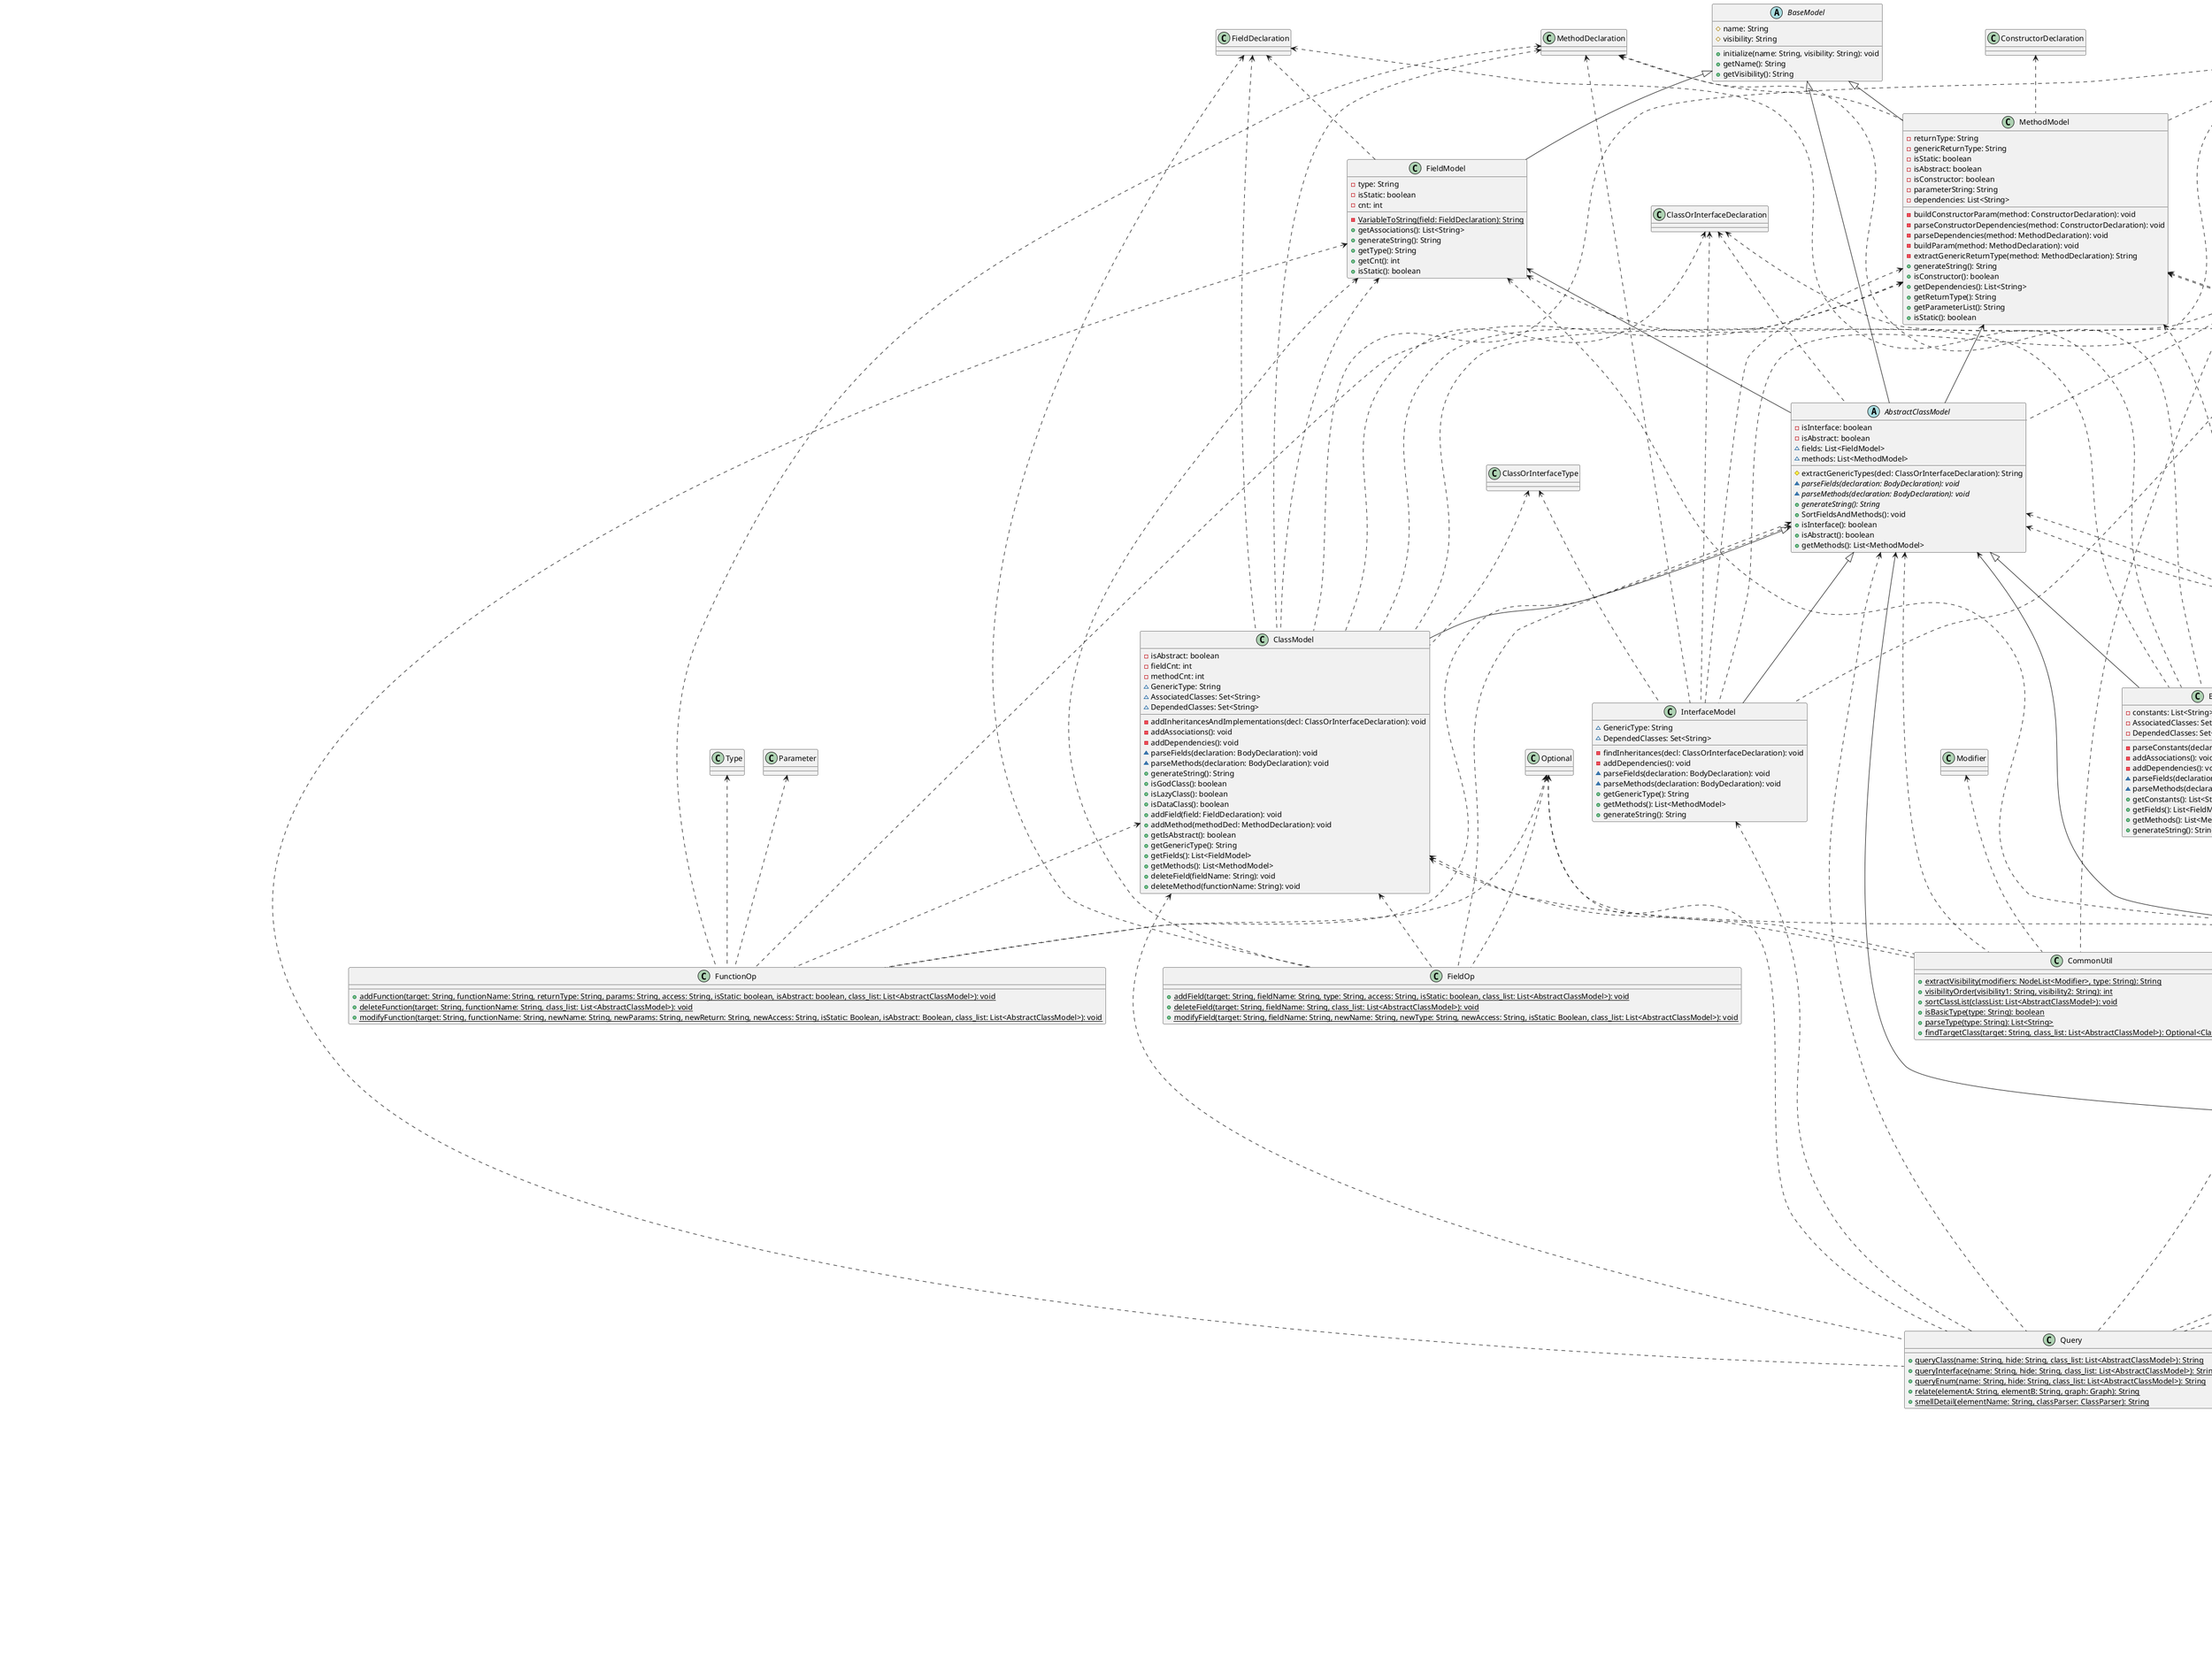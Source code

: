 E:\.jdks\corretto-17.0\bin\java.exe "-javaagent:E:\IntelliJ IDEA Community Edition 2024.3.3\lib\idea_rt.jar=54446" -Dfile.encoding=UTF-8 -classpath "D:\桌面\软件系统设计\lab\software_group_31\target\classes;C:\Users\hongbo Pang\.m2\repository\com\github\javaparser\javaparser-core\3.25.8\javaparser-core-3.25.8.jar;C:\Users\hongbo Pang\.m2\repository\com\github\javaparser\javaparser-symbol-solver-core\3.25.8\javaparser-symbol-solver-core-3.25.8.jar;C:\Users\hongbo Pang\.m2\repository\org\javassist\javassist\3.30.2-GA\javassist-3.30.2-GA.jar;C:\Users\hongbo Pang\.m2\repository\com\google\guava\guava\33.0.0-jre\guava-33.0.0-jre.jar;C:\Users\hongbo Pang\.m2\repository\com\google\guava\failureaccess\1.0.2\failureaccess-1.0.2.jar;C:\Users\hongbo Pang\.m2\repository\com\google\guava\listenablefuture\9999.0-empty-to-avoid-conflict-with-guava\listenablefuture-9999.0-empty-to-avoid-conflict-with-guava.jar;C:\Users\hongbo Pang\.m2\repository\com\google\code\findbugs\jsr305\3.0.2\jsr305-3.0.2.jar;C:\Users\hongbo Pang\.m2\repository\org\checkerframework\checker-qual\3.41.0\checker-qual-3.41.0.jar;C:\Users\hongbo Pang\.m2\repository\com\google\errorprone\error_prone_annotations\2.23.0\error_prone_annotations-2.23.0.jar;C:\Users\hongbo Pang\.m2\repository\com\google\j2objc\j2objc-annotations\2.8\j2objc-annotations-2.8.jar" Main
@startuml
class ClassOp {
    + {static} addClass(name: String, isAbstract: boolean, class_list: List<AbstractClassModel>): void
    + {static} addInterface(name: String, class_list: List<AbstractClassModel>): void
    + {static} addEnum(name: String, ValueList: String, class_list: List<AbstractClassModel>): void
    + {static} deleteClassInterfaceEnum(name: String, class_list: List<AbstractClassModel>, graph: Graph): void
    + {static} deleteInterface(name: String, class_list: List<AbstractClassModel>, graph: Graph): void
    + {static} deleteEnum(name: String, class_list: List<AbstractClassModel>, graph: Graph): void
}
class CommandLineTool {
    - diagram: ClassDiagram
    - getArg(parts: String[], key: String): String
    - getArg(parts: String[], key: String, skip: int): String
    - getOptionalArg(parts: String[], key: String, defaultValue: String): String
    + execute(command: String): String
}
class FieldOp {
    + {static} addField(target: String, fieldName: String, type: String, access: String, isStatic: boolean, class_list: List<AbstractClassModel>): void
    + {static} deleteField(target: String, fieldName: String, class_list: List<AbstractClassModel>): void
    + {static} modifyField(target: String, fieldName: String, newName: String, newType: String, newAccess: String, isStatic: Boolean, class_list: List<AbstractClassModel>): void
}
class FunctionOp {
    + {static} addFunction(target: String, functionName: String, returnType: String, params: String, access: String, isStatic: boolean, isAbstract: boolean, class_list: List<AbstractClassModel>): void
    + {static} deleteFunction(target: String, functionName: String, class_list: List<AbstractClassModel>): void
    + {static} modifyFunction(target: String, functionName: String, newName: String, newParams: String, newReturn: String, newAccess: String, isStatic: Boolean, isAbstract: Boolean, class_list: List<AbstractClassModel>): void
}
class Query {
    + {static} queryClass(name: String, hide: String, class_list: List<AbstractClassModel>): String
    + {static} queryInterface(name: String, hide: String, class_list: List<AbstractClassModel>): String
    + {static} queryEnum(name: String, hide: String, class_list: List<AbstractClassModel>): String
    + {static} relate(elementA: String, elementB: String, graph: Graph): String
    + {static} smellDetail(elementName: String, classParser: ClassParser): String
}
class ClassDiagram {
    - classParser: ClassParser
    - enabledAnalyzers: List<String>
    + addClass(name: String, isAbstract: boolean): void
    + addInterface(name: String): void
    + addEnum(name: String, ValueList: String): void
    + deleteClassInterfaceEnum(name: String): void
    + addField(target: String, fieldName: String, type: String, access: String, isStatic: boolean): void
    + addFunction(target: String, functionName: String, returnType: String, params: String, access: String, isStatic: boolean, isAbstract: boolean): void
    + deleteField(target: String, fieldName: String): void
    + deleteFunction(target: String, functionName: String): void
    + modifyField(target: String, fieldName: String, newName: String, newType: String, newAccess: String, isStatic: boolean): void
    + modifyFunction(target: String, functionName: String, newName: String, newParams: String, newReturn: String, newAccess: String, isStatic: boolean, isAbstract: boolean): void
    + undo(): String
    + queryClass(name: String, hide: String): String
    + queryInterface(name: String, hide: String): String
    + queryEnum(name: String, hide: String): String
    + relate(elementA: String, elementB: String): String
    + smellDetail(elementName: String): String
    + generateUML(): String
    + getCodeSmells(): List<String>
    + loadConfig(configFile: String): void
}
class ClassDiagramGenerator {
    - collectJavaFiles(directory: Path, javaFiles: List<Path>): void
    - createClassDiagramFromFiles(javaFiles: List<Path>): ClassDiagram
    + parse(sourcePath: Path): ClassDiagram
}
class ClassParser {
    - classHistory: Deque<List<AbstractClassModel>>
    - graphHistory: Deque<Graph>
    # graph: Graph
    # class_list: List<AbstractClassModel>
    - classListInit(file: File): void
    + generateUML(): String
    + getCodeSmells(): List<String>
    + saveSnapshot(): void
    + undo(): boolean
}
class SmellAnalyzer {
    - graph: Graph
    - classModels: List<AbstractClassModel>
    - output: List<String>
    - util: AnalyzerUtil
    - ClassAnalyze(): void
    - detectSingletonPattern(): void
    - isSingleton(classModel: ClassModel): boolean
    - detectStrategyPattern(): void
    ~ InheritanceTreeAnalyze(): void
    ~ CircularDependencyAnalyze(): void
    + generateOutput(): List<String>
}
class ClassMap {
    - map: HashMap<String, HashSet<String>>
    + hasRelation(src: String, dst: String): boolean
    + add(src: String, dst: String): void
    + addAll(src: String, dsts: HashSet<String>): void
    + get(className: String): HashSet<String>
    + getReverse(className: String): HashSet<String>
    + generateString(connectionSymbol: String): String
    + generateStringWithFilter(connectionSymbol: String, filterMap: ClassMap): String
    + getKeys(): List<String>
    + MergeWith(other: ClassMap): ClassMap
    + remove(className: String): void
}
class Graph {
    - {static} inheritanceMap: ClassMap
    - {static} implementationMap: ClassMap
    - {static} associationMap: ClassMap
    - {static} dependencyMap: ClassMap
    - saveinheritanceMap: ClassMap
    - saveimplementationMap: ClassMap
    - saveassociationMap: ClassMap
    - savedependencyMap: ClassMap
    + loadGraph(): void
    + {static} addInheritance(className: String, relatedClassName: String): void
    + {static} addImplementation(className: String, relatedClassName: String): void
    + {static} addAssociation(className: String, relatedClassName: String): void
    + {static} addDependency(className: String, relatedClassName: String): void
    + getInheritance(src: String): HashSet<String>
    + getReverseInheritance(src: String): HashSet<String>
    + getImplementation(src: String): HashSet<String>
    + getAssociation(src: String): HashSet<String>
    + getDependency(src: String): HashSet<String>
    + generateString(): String
    + getMergedMap(): ClassMap
    + deleteAll(className: String): void
}
class JClassDiagram {
    + {static} main(args: String[]): void
}
class Main {
    + {static} main(args: String[]): void
}
abstract class AbstractClassModel {
    - isInterface: boolean
    - isAbstract: boolean
    ~ fields: List<FieldModel>
    ~ methods: List<MethodModel>
    # extractGenericTypes(decl: ClassOrInterfaceDeclaration): String
    ~ {abstract} parseFields(declaration: BodyDeclaration): void
    ~ {abstract} parseMethods(declaration: BodyDeclaration): void
    + {abstract} generateString(): String
    + SortFieldsAndMethods(): void
    + isInterface(): boolean
    + isAbstract(): boolean
    + getMethods(): List<MethodModel>
}
abstract class BaseModel {
    # name: String
    # visibility: String
    + initialize(name: String, visibility: String): void
    + getName(): String
    + getVisibility(): String
}
class ClassModel {
    - isAbstract: boolean
    - fieldCnt: int
    - methodCnt: int
    ~ GenericType: String
    ~ AssociatedClasses: Set<String>
    ~ DependedClasses: Set<String>
    - addInheritancesAndImplementations(decl: ClassOrInterfaceDeclaration): void
    - addAssociations(): void
    - addDependencies(): void
    ~ parseFields(declaration: BodyDeclaration): void
    ~ parseMethods(declaration: BodyDeclaration): void
    + generateString(): String
    + isGodClass(): boolean
    + isLazyClass(): boolean
    + isDataClass(): boolean
    + addField(field: FieldDeclaration): void
    + addMethod(methodDecl: MethodDeclaration): void
    + getIsAbstract(): boolean
    + getGenericType(): String
    + getFields(): List<FieldModel>
    + getMethods(): List<MethodModel>
    + deleteField(fieldName: String): void
    + deleteMethod(functionName: String): void
}
class EnumModel {
    - constants: List<String>
    - AssociatedClasses: Set<String>
    - DependedClasses: Set<String>
    - parseConstants(declaration: EnumDeclaration): void
    - addAssociations(): void
    - addDependencies(): void
    ~ parseFields(declaration: BodyDeclaration): void
    ~ parseMethods(declaration: BodyDeclaration): void
    + getConstants(): List<String>
    + getFields(): List<FieldModel>
    + getMethods(): List<MethodModel>
    + generateString(): String
}
class FieldModel {
    - type: String
    - isStatic: boolean
    - cnt: int
    - {static} VariableToString(field: FieldDeclaration): String
    + getAssociations(): List<String>
    + generateString(): String
    + getType(): String
    + getCnt(): int
    + isStatic(): boolean
}
class InterfaceModel {
    ~ GenericType: String
    ~ DependedClasses: Set<String>
    - findInheritances(decl: ClassOrInterfaceDeclaration): void
    - addDependencies(): void
    ~ parseFields(declaration: BodyDeclaration): void
    ~ parseMethods(declaration: BodyDeclaration): void
    + getGenericType(): String
    + getMethods(): List<MethodModel>
    + generateString(): String
}
class MethodModel {
    - returnType: String
    - genericReturnType: String
    - isStatic: boolean
    - isAbstract: boolean
    - isConstructor: boolean
    - parameterString: String
    - dependencies: List<String>
    - buildConstructorParam(method: ConstructorDeclaration): void
    - parseConstructorDependencies(method: ConstructorDeclaration): void
    - parseDependencies(method: MethodDeclaration): void
    - buildParam(method: MethodDeclaration): void
    - extractGenericReturnType(method: MethodDeclaration): String
    + generateString(): String
    + isConstructor(): boolean
    + getDependencies(): List<String>
    + getReturnType(): String
    + getParameterList(): String
    + isStatic(): boolean
}
class AnalyzerUtil {
    + DfsCheckDepth(className: String, path: LinkedList<String>, graph: Graph, output: List<String>): void
    + IsCycleByDFS(node: String, classMap: ClassMap, visited: Set<String>, stack: Set<String>, path: LinkedList<String>): boolean
    + extractTrailingSequence(path: LinkedList<String>): LinkedList<String>
    + formatCycleOutput(path: List<String>): String
}
class CommonUtil {
    + {static} extractVisibility(modifiers: NodeList<Modifier>, type: String): String
    + {static} visibilityOrder(visibility1: String, visibility2: String): int
    + {static} sortClassList(classList: List<AbstractClassModel>): void
    + {static} isBasicType(type: String): boolean
    + {static} parseType(type: String): List<String>
    + {static} findTargetClass(target: String, class_list: List<AbstractClassModel>): Optional<ClassModel>
}
class Factory {
    ~ f(): void
    + {static} classFactory(declaration: BodyDeclaration): AbstractClassModel
    + {static} createTypeDeclaration(name: String, type: String, isAbstract: boolean, valueList: String): BodyDeclaration<?>
}
class GlobalVar {
    - {static} graph: Graph
    + {static} getGraph(): Graph
}
BaseModel <|-- MethodModel
AbstractClassModel <|-- InterfaceModel
AbstractClassModel <|-- ClassModel
AbstractClassModel <|-- EnumModel
BaseModel <|-- AbstractClassModel
BaseModel <|-- FieldModel
ClassMap <-- Graph
ClassParser <-- ClassDiagram
Graph <-- GlobalVar
MethodModel <-- AbstractClassModel
FieldModel <-- AbstractClassModel
ClassDiagram <-- CommandLineTool
Graph <-- ClassParser
AbstractClassModel <-- ClassParser
Deque <-- ClassParser
Graph <-- SmellAnalyzer
AbstractClassModel <-- SmellAnalyzer
AnalyzerUtil <-- SmellAnalyzer
Graph <.. ClassOp
AbstractClassModel <.. ClassOp
BodyDeclaration <.. ClassOp
StringBuilder <.. MethodModel
MethodDeclaration <.. MethodModel
ConstructorDeclaration <.. MethodModel
StringBuilder <.. CommonUtil
Optional <.. CommonUtil
ClassModel <.. CommonUtil
AbstractClassModel <.. CommonUtil
NodeList <.. CommonUtil
Modifier <.. CommonUtil
MethodModel <.. Query
InterfaceModel <.. Query
Graph <.. Query
Optional <.. Query
StringBuilder <.. Query
ClassModel <.. Query
EnumModel <.. Query
AbstractClassModel <.. Query
FieldModel <.. Query
ClassParser <.. Query
Graph <.. AnalyzerUtil
StringBuilder <.. AnalyzerUtil
ClassMap <.. AnalyzerUtil
Graph <.. Factory
ClassOrInterfaceDeclaration <.. Factory
AbstractClassModel <.. Factory
BodyDeclaration <.. Factory
EnumDeclaration <.. Factory
MethodModel <.. FunctionOp
Type <.. FunctionOp
Optional <.. FunctionOp
ClassModel <.. FunctionOp
AbstractClassModel <.. FunctionOp
MethodDeclaration <.. FunctionOp
Parameter <.. FunctionOp
ClassDiagramGenerator <.. JClassDiagram
ClassDiagram <.. JClassDiagram
CommandLineTool <.. JClassDiagram
MethodModel <.. SmellAnalyzer
ClassModel <.. SmellAnalyzer
ClassMap <.. SmellAnalyzer
FieldModel <.. SmellAnalyzer
Path <.. ClassDiagramGenerator
ClassDiagram <.. ClassDiagramGenerator
DirectoryStream <.. ClassDiagramGenerator
MethodModel <.. InterfaceModel
StringBuilder <.. InterfaceModel
ClassOrInterfaceDeclaration <.. InterfaceModel
MethodDeclaration <.. InterfaceModel
BodyDeclaration <.. InterfaceModel
ClassOrInterfaceType <.. InterfaceModel
Path <.. ClassDiagram
DocumentBuilderFactory <.. ClassDiagram
DocumentBuilder <.. ClassDiagram
NodeList <.. ClassDiagram
Element <.. ClassDiagram
Document <.. ClassDiagram
File <.. ClassDiagram
MethodModel <.. ClassModel
StringBuilder <.. ClassModel
ClassOrInterfaceDeclaration <.. ClassModel
MethodDeclaration <.. ClassModel
BodyDeclaration <.. ClassModel
ClassOrInterfaceType <.. ClassModel
FieldModel <.. ClassModel
FieldDeclaration <.. ClassModel
MethodModel <.. EnumModel
EnumConstantDeclaration <.. EnumModel
StringBuilder <.. EnumModel
MethodDeclaration <.. EnumModel
BodyDeclaration <.. EnumModel
FieldModel <.. EnumModel
FieldDeclaration <.. EnumModel
EnumDeclaration <.. EnumModel
ClassOrInterfaceDeclaration <.. AbstractClassModel
BodyDeclaration <.. AbstractClassModel
Optional <.. FieldOp
ClassModel <.. FieldOp
AbstractClassModel <.. FieldOp
FieldModel <.. FieldOp
FieldDeclaration <.. FieldOp
StringBuilder <.. ClassMap
FieldDeclaration <.. FieldModel
ClassDiagramGenerator <.. Main
Path <.. Main
ClassDiagram <.. Main
Path <.. ClassParser
CompilationUnit <.. ClassParser
StringBuilder <.. ClassParser
BodyDeclaration <.. ClassParser
File <.. ClassParser
SmellAnalyzer <.. ClassParser
@enduml

